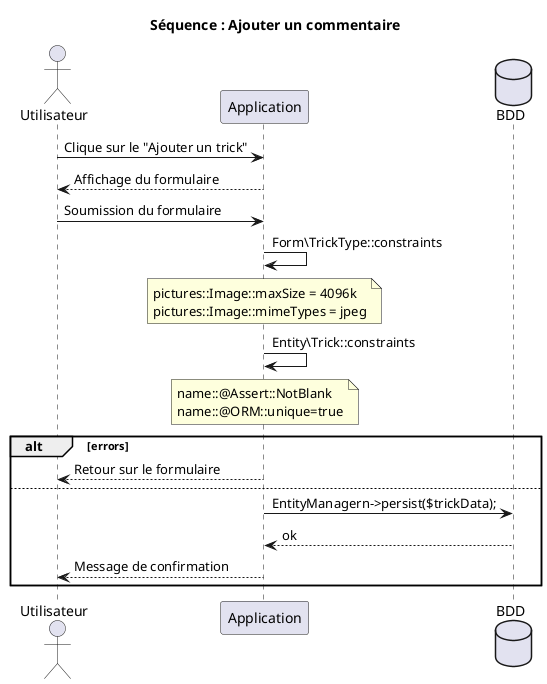 @startuml
title Séquence : Ajouter un commentaire
actor Utilisateur
participant Application
database BDD
Utilisateur -> Application : Clique sur le "Ajouter un trick"
Application --> Utilisateur : Affichage du formulaire
Utilisateur -> Application : Soumission du formulaire
Application -> Application : Form\TrickType::constraints
note over Application
pictures::Image::maxSize = 4096k
pictures::Image::mimeTypes = jpeg
end note
Application -> Application : Entity\Trick::constraints
note over Application
name::@Assert::NotBlank
name::@ORM::unique=true
end note
alt errors
Application --> Utilisateur : Retour sur le formulaire
else
Application -> BDD : EntityManagern->persist($trickData);
BDD --> Application : ok
Application --> Utilisateur : Message de confirmation
end
@enduml
